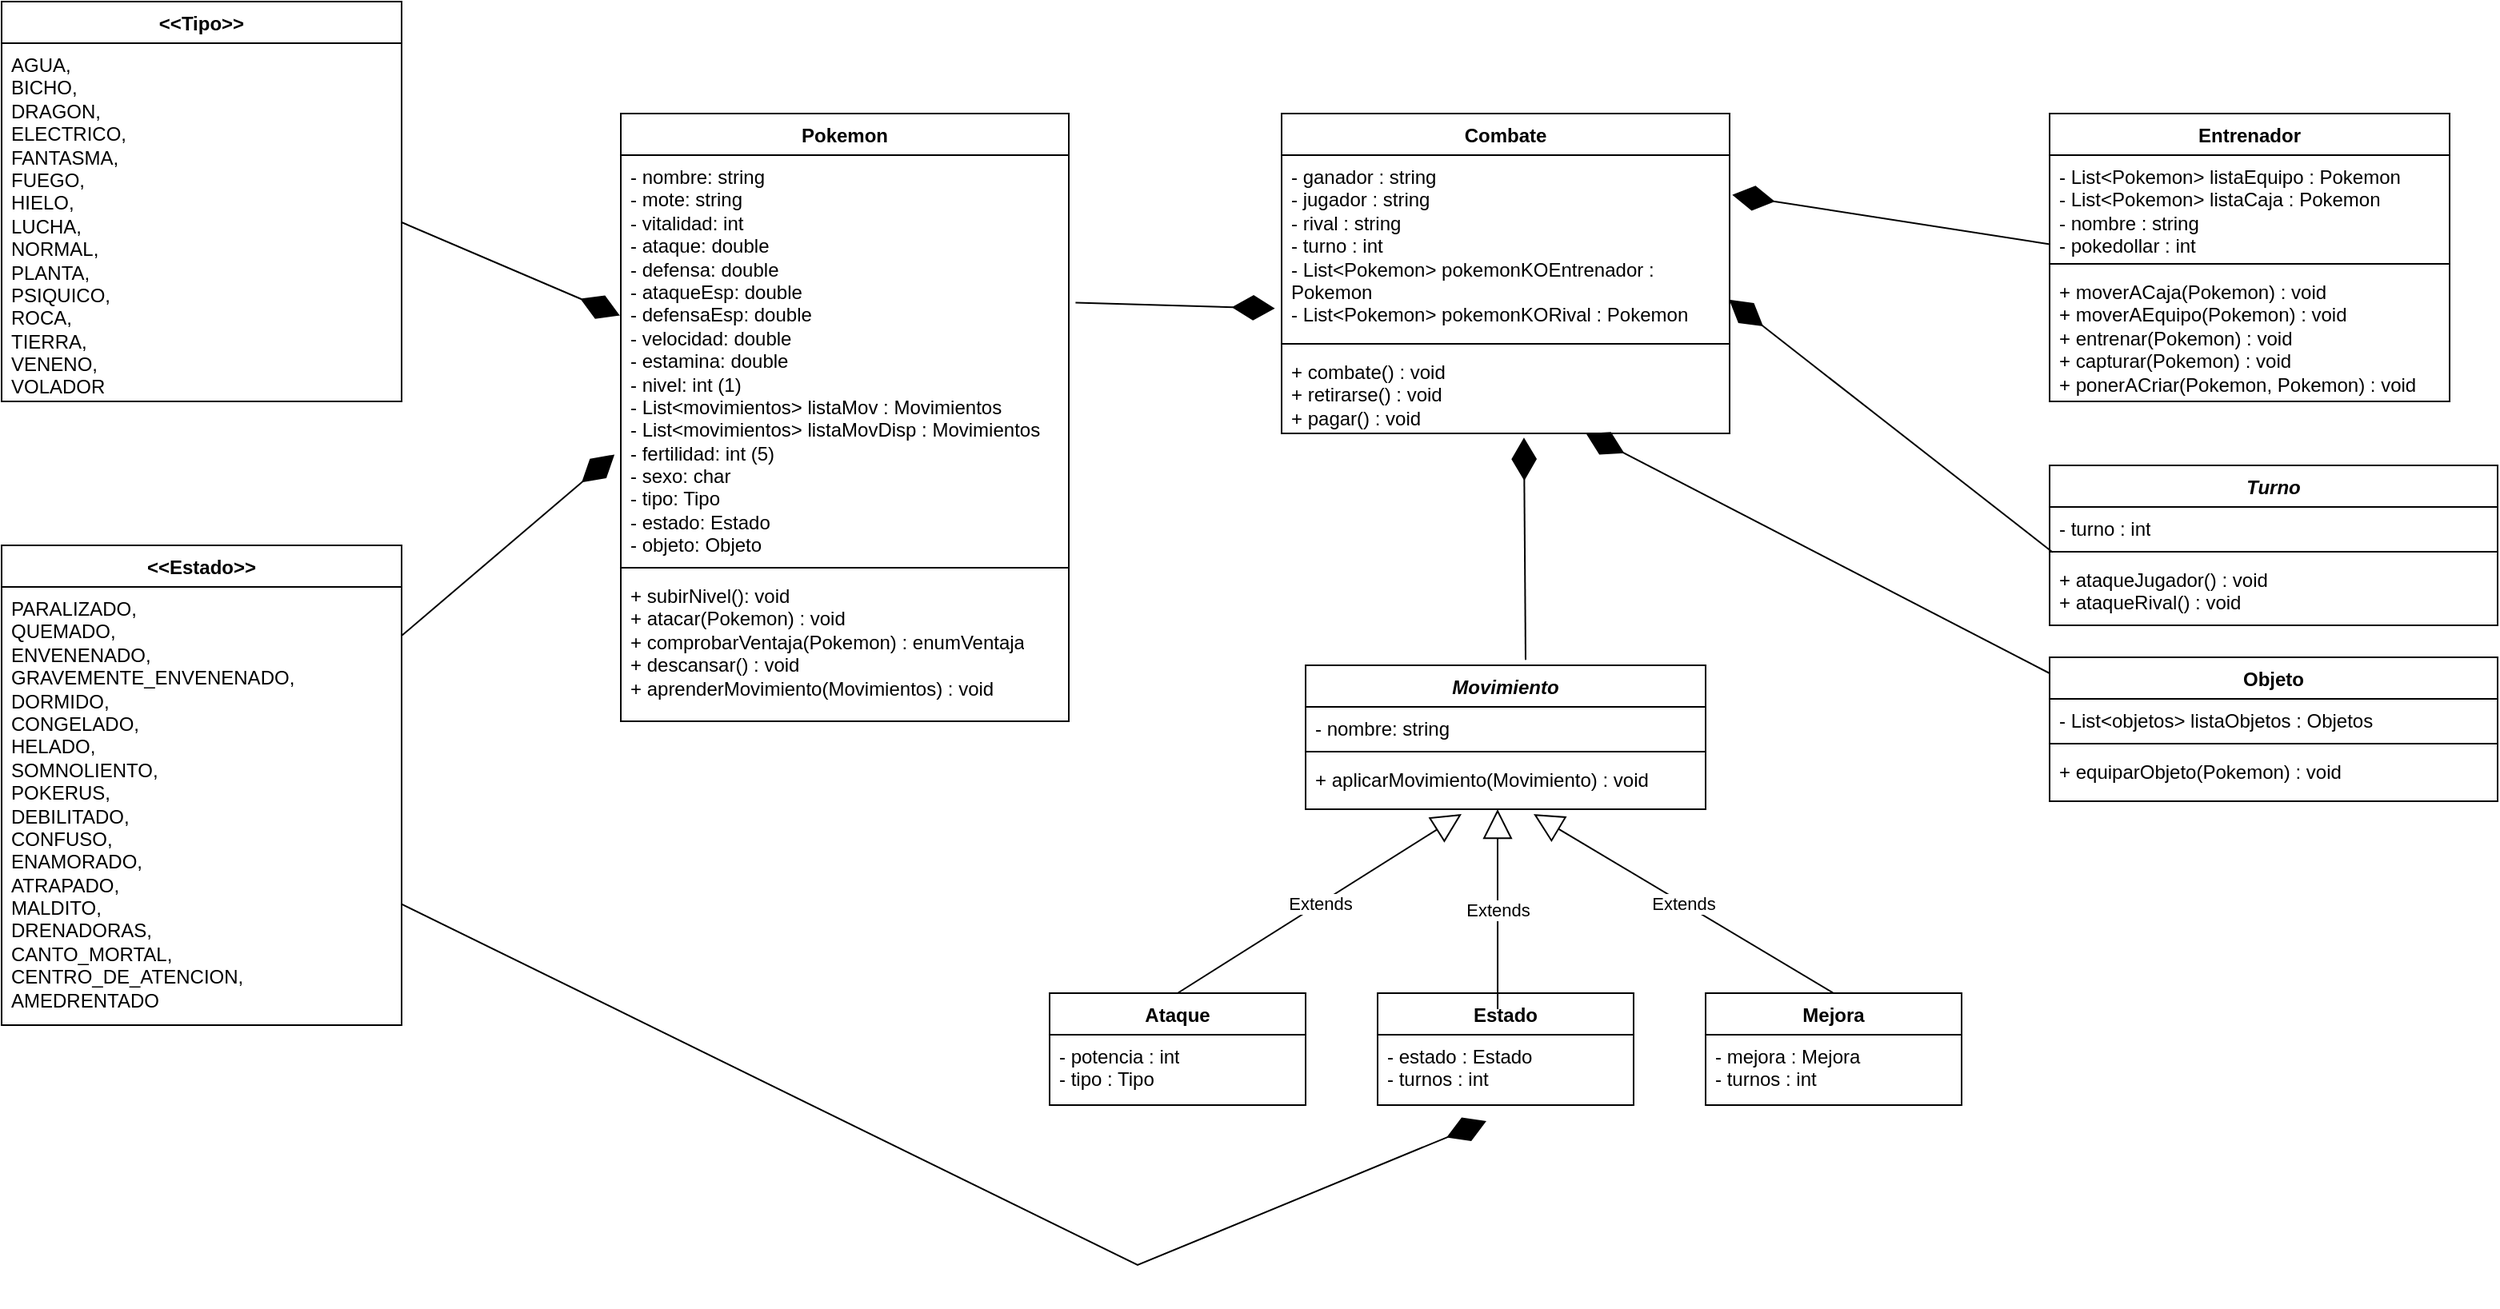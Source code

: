 <mxfile version="21.0.6" type="device"><diagram id="C5RBs43oDa-KdzZeNtuy" name="Page-1"><mxGraphModel dx="1687" dy="899" grid="1" gridSize="10" guides="1" tooltips="1" connect="1" arrows="1" fold="1" page="1" pageScale="1" pageWidth="827" pageHeight="1169" math="0" shadow="0"><root><mxCell id="WIyWlLk6GJQsqaUBKTNV-0"/><mxCell id="WIyWlLk6GJQsqaUBKTNV-1" parent="WIyWlLk6GJQsqaUBKTNV-0"/><mxCell id="QvBeN_qO8WXSaazlUXZV-1" value="Pokemon" style="swimlane;fontStyle=1;align=center;verticalAlign=top;childLayout=stackLayout;horizontal=1;startSize=26;horizontalStack=0;resizeParent=1;resizeParentMax=0;resizeLast=0;collapsible=1;marginBottom=0;whiteSpace=wrap;html=1;" parent="WIyWlLk6GJQsqaUBKTNV-1" vertex="1"><mxGeometry x="827" y="240" width="280" height="380" as="geometry"/></mxCell><mxCell id="QvBeN_qO8WXSaazlUXZV-2" value="- nombre: string&lt;br&gt;- mote: string&lt;br&gt;- vitalidad: int&lt;br&gt;- ataque: double&lt;br&gt;- defensa: double&lt;br&gt;- ataqueEsp: double&lt;br&gt;- defensaEsp: double&lt;br&gt;- velocidad: double&lt;br&gt;- estamina: double&lt;br&gt;- nivel: int (1)&lt;br&gt;- List&amp;lt;movimientos&amp;gt; listaMov : Movimientos&lt;br&gt;- List&amp;lt;movimientos&amp;gt; listaMovDisp : Movimientos&lt;br&gt;- fertilidad: int (5)&lt;br&gt;- sexo: char&lt;br&gt;- tipo: Tipo&lt;br&gt;- estado: Estado&lt;br&gt;- objeto: Objeto" style="text;strokeColor=none;fillColor=none;align=left;verticalAlign=top;spacingLeft=4;spacingRight=4;overflow=hidden;rotatable=0;points=[[0,0.5],[1,0.5]];portConstraint=eastwest;whiteSpace=wrap;html=1;" parent="QvBeN_qO8WXSaazlUXZV-1" vertex="1"><mxGeometry y="26" width="280" height="254" as="geometry"/></mxCell><mxCell id="QvBeN_qO8WXSaazlUXZV-3" value="" style="line;strokeWidth=1;fillColor=none;align=left;verticalAlign=middle;spacingTop=-1;spacingLeft=3;spacingRight=3;rotatable=0;labelPosition=right;points=[];portConstraint=eastwest;strokeColor=inherit;" parent="QvBeN_qO8WXSaazlUXZV-1" vertex="1"><mxGeometry y="280" width="280" height="8" as="geometry"/></mxCell><mxCell id="QvBeN_qO8WXSaazlUXZV-4" value="+ subirNivel(): void&lt;br&gt;+ atacar(Pokemon) : void&lt;br&gt;+ comprobarVentaja(Pokemon) : enumVentaja&lt;br&gt;+ descansar() : void&lt;br&gt;+ aprenderMovimiento(Movimientos) : void&lt;br&gt;" style="text;strokeColor=none;fillColor=none;align=left;verticalAlign=top;spacingLeft=4;spacingRight=4;overflow=hidden;rotatable=0;points=[[0,0.5],[1,0.5]];portConstraint=eastwest;whiteSpace=wrap;html=1;" parent="QvBeN_qO8WXSaazlUXZV-1" vertex="1"><mxGeometry y="288" width="280" height="92" as="geometry"/></mxCell><mxCell id="QvBeN_qO8WXSaazlUXZV-13" value="&amp;lt;&amp;lt;Tipo&amp;gt;&amp;gt;" style="swimlane;fontStyle=1;align=center;verticalAlign=top;childLayout=stackLayout;horizontal=1;startSize=26;horizontalStack=0;resizeParent=1;resizeParentMax=0;resizeLast=0;collapsible=1;marginBottom=0;whiteSpace=wrap;html=1;" parent="WIyWlLk6GJQsqaUBKTNV-1" vertex="1"><mxGeometry x="440" y="170" width="250" height="250" as="geometry"/></mxCell><mxCell id="QvBeN_qO8WXSaazlUXZV-14" value="AGUA,&lt;br&gt;BICHO,&lt;br&gt;DRAGON,&lt;br&gt;ELECTRICO,&lt;br&gt;FANTASMA,&lt;br&gt;FUEGO,&lt;br&gt;HIELO,&lt;br&gt;LUCHA,&lt;br&gt;NORMAL,&lt;br&gt;PLANTA,&lt;br&gt;PSIQUICO,&lt;br&gt;ROCA,&lt;br&gt;TIERRA,&lt;br&gt;VENENO,&lt;br&gt;VOLADOR" style="text;strokeColor=none;fillColor=none;align=left;verticalAlign=top;spacingLeft=4;spacingRight=4;overflow=hidden;rotatable=0;points=[[0,0.5],[1,0.5]];portConstraint=eastwest;whiteSpace=wrap;html=1;" parent="QvBeN_qO8WXSaazlUXZV-13" vertex="1"><mxGeometry y="26" width="250" height="224" as="geometry"/></mxCell><mxCell id="rVt8zMm5VR1ON82zzewx-0" value="Entrenador" style="swimlane;fontStyle=1;align=center;verticalAlign=top;childLayout=stackLayout;horizontal=1;startSize=26;horizontalStack=0;resizeParent=1;resizeParentMax=0;resizeLast=0;collapsible=1;marginBottom=0;whiteSpace=wrap;html=1;" parent="WIyWlLk6GJQsqaUBKTNV-1" vertex="1"><mxGeometry x="1720" y="240" width="250" height="180" as="geometry"/></mxCell><mxCell id="rVt8zMm5VR1ON82zzewx-1" value="- List&amp;lt;Pokemon&amp;gt; listaEquipo : Pokemon&lt;br&gt;- List&amp;lt;Pokemon&amp;gt; listaCaja : Pokemon&lt;br&gt;- nombre : string&lt;br&gt;- pokedollar : int" style="text;strokeColor=none;fillColor=none;align=left;verticalAlign=top;spacingLeft=4;spacingRight=4;overflow=hidden;rotatable=0;points=[[0,0.5],[1,0.5]];portConstraint=eastwest;whiteSpace=wrap;html=1;" parent="rVt8zMm5VR1ON82zzewx-0" vertex="1"><mxGeometry y="26" width="250" height="64" as="geometry"/></mxCell><mxCell id="rVt8zMm5VR1ON82zzewx-2" value="" style="line;strokeWidth=1;fillColor=none;align=left;verticalAlign=middle;spacingTop=-1;spacingLeft=3;spacingRight=3;rotatable=0;labelPosition=right;points=[];portConstraint=eastwest;strokeColor=inherit;" parent="rVt8zMm5VR1ON82zzewx-0" vertex="1"><mxGeometry y="90" width="250" height="8" as="geometry"/></mxCell><mxCell id="rVt8zMm5VR1ON82zzewx-3" value="+ moverACaja(Pokemon) : void&lt;br&gt;+ moverAEquipo(Pokemon) : void&lt;br&gt;+ entrenar(Pokemon) : void&lt;br&gt;+ capturar(Pokemon) : void&lt;br&gt;+ ponerACriar(Pokemon, Pokemon) : void&lt;br&gt;" style="text;strokeColor=none;fillColor=none;align=left;verticalAlign=top;spacingLeft=4;spacingRight=4;overflow=hidden;rotatable=0;points=[[0,0.5],[1,0.5]];portConstraint=eastwest;whiteSpace=wrap;html=1;" parent="rVt8zMm5VR1ON82zzewx-0" vertex="1"><mxGeometry y="98" width="250" height="82" as="geometry"/></mxCell><mxCell id="rVt8zMm5VR1ON82zzewx-8" value="Ataque" style="swimlane;fontStyle=1;align=center;verticalAlign=top;childLayout=stackLayout;horizontal=1;startSize=26;horizontalStack=0;resizeParent=1;resizeParentMax=0;resizeLast=0;collapsible=1;marginBottom=0;whiteSpace=wrap;html=1;" parent="WIyWlLk6GJQsqaUBKTNV-1" vertex="1"><mxGeometry x="1095" y="790" width="160" height="70" as="geometry"/></mxCell><mxCell id="rVt8zMm5VR1ON82zzewx-9" value="- potencia : int&lt;br&gt;- tipo : Tipo&lt;br&gt;" style="text;strokeColor=none;fillColor=none;align=left;verticalAlign=top;spacingLeft=4;spacingRight=4;overflow=hidden;rotatable=0;points=[[0,0.5],[1,0.5]];portConstraint=eastwest;whiteSpace=wrap;html=1;" parent="rVt8zMm5VR1ON82zzewx-8" vertex="1"><mxGeometry y="26" width="160" height="44" as="geometry"/></mxCell><mxCell id="rVt8zMm5VR1ON82zzewx-10" value="Estado" style="swimlane;fontStyle=1;align=center;verticalAlign=top;childLayout=stackLayout;horizontal=1;startSize=26;horizontalStack=0;resizeParent=1;resizeParentMax=0;resizeLast=0;collapsible=1;marginBottom=0;whiteSpace=wrap;html=1;" parent="WIyWlLk6GJQsqaUBKTNV-1" vertex="1"><mxGeometry x="1300" y="790" width="160" height="70" as="geometry"/></mxCell><mxCell id="rVt8zMm5VR1ON82zzewx-11" value="- estado : Estado&lt;br&gt;- turnos : int" style="text;strokeColor=none;fillColor=none;align=left;verticalAlign=top;spacingLeft=4;spacingRight=4;overflow=hidden;rotatable=0;points=[[0,0.5],[1,0.5]];portConstraint=eastwest;whiteSpace=wrap;html=1;" parent="rVt8zMm5VR1ON82zzewx-10" vertex="1"><mxGeometry y="26" width="160" height="44" as="geometry"/></mxCell><mxCell id="rVt8zMm5VR1ON82zzewx-12" value="Mejora" style="swimlane;fontStyle=1;align=center;verticalAlign=top;childLayout=stackLayout;horizontal=1;startSize=26;horizontalStack=0;resizeParent=1;resizeParentMax=0;resizeLast=0;collapsible=1;marginBottom=0;whiteSpace=wrap;html=1;" parent="WIyWlLk6GJQsqaUBKTNV-1" vertex="1"><mxGeometry x="1505" y="790" width="160" height="70" as="geometry"/></mxCell><mxCell id="rVt8zMm5VR1ON82zzewx-13" value="- mejora : Mejora&lt;br&gt;- turnos : int" style="text;strokeColor=none;fillColor=none;align=left;verticalAlign=top;spacingLeft=4;spacingRight=4;overflow=hidden;rotatable=0;points=[[0,0.5],[1,0.5]];portConstraint=eastwest;whiteSpace=wrap;html=1;" parent="rVt8zMm5VR1ON82zzewx-12" vertex="1"><mxGeometry y="26" width="160" height="44" as="geometry"/></mxCell><mxCell id="rVt8zMm5VR1ON82zzewx-14" value="&lt;i style=&quot;border-color: var(--border-color);&quot;&gt;Movimiento&lt;/i&gt;" style="swimlane;fontStyle=1;align=center;verticalAlign=top;childLayout=stackLayout;horizontal=1;startSize=26;horizontalStack=0;resizeParent=1;resizeParentMax=0;resizeLast=0;collapsible=1;marginBottom=0;whiteSpace=wrap;html=1;" parent="WIyWlLk6GJQsqaUBKTNV-1" vertex="1"><mxGeometry x="1255" y="585" width="250" height="90" as="geometry"/></mxCell><mxCell id="rVt8zMm5VR1ON82zzewx-15" value="- nombre: string" style="text;strokeColor=none;fillColor=none;align=left;verticalAlign=top;spacingLeft=4;spacingRight=4;overflow=hidden;rotatable=0;points=[[0,0.5],[1,0.5]];portConstraint=eastwest;whiteSpace=wrap;html=1;" parent="rVt8zMm5VR1ON82zzewx-14" vertex="1"><mxGeometry y="26" width="250" height="24" as="geometry"/></mxCell><mxCell id="rVt8zMm5VR1ON82zzewx-16" value="" style="line;strokeWidth=1;fillColor=none;align=left;verticalAlign=middle;spacingTop=-1;spacingLeft=3;spacingRight=3;rotatable=0;labelPosition=right;points=[];portConstraint=eastwest;strokeColor=inherit;" parent="rVt8zMm5VR1ON82zzewx-14" vertex="1"><mxGeometry y="50" width="250" height="8" as="geometry"/></mxCell><mxCell id="rVt8zMm5VR1ON82zzewx-17" value="+ aplicarMovimiento(Movimiento) : void" style="text;strokeColor=none;fillColor=none;align=left;verticalAlign=top;spacingLeft=4;spacingRight=4;overflow=hidden;rotatable=0;points=[[0,0.5],[1,0.5]];portConstraint=eastwest;whiteSpace=wrap;html=1;" parent="rVt8zMm5VR1ON82zzewx-14" vertex="1"><mxGeometry y="58" width="250" height="32" as="geometry"/></mxCell><mxCell id="rVt8zMm5VR1ON82zzewx-18" value="&amp;lt;&amp;lt;Estado&amp;gt;&amp;gt;" style="swimlane;fontStyle=1;align=center;verticalAlign=top;childLayout=stackLayout;horizontal=1;startSize=26;horizontalStack=0;resizeParent=1;resizeParentMax=0;resizeLast=0;collapsible=1;marginBottom=0;whiteSpace=wrap;html=1;" parent="WIyWlLk6GJQsqaUBKTNV-1" vertex="1"><mxGeometry x="440" y="510" width="250" height="300" as="geometry"><mxRectangle x="300" y="580" width="110" height="30" as="alternateBounds"/></mxGeometry></mxCell><mxCell id="rVt8zMm5VR1ON82zzewx-19" value="PARALIZADO,&lt;br&gt;QUEMADO,&lt;br&gt;ENVENENADO,&lt;br&gt;GRAVEMENTE_ENVENENADO,&lt;br&gt;DORMIDO,&lt;br&gt;CONGELADO,&lt;br&gt;HELADO,&lt;br&gt;SOMNOLIENTO,&lt;br&gt;POKERUS,&lt;br&gt;DEBILITADO,&lt;br&gt;CONFUSO,&lt;br&gt;ENAMORADO,&lt;br&gt;ATRAPADO,&lt;br&gt;MALDITO,&lt;br&gt;DRENADORAS,&lt;br&gt;CANTO_MORTAL,&lt;br&gt;CENTRO_DE_ATENCION,&lt;br&gt;AMEDRENTADO" style="text;strokeColor=none;fillColor=none;align=left;verticalAlign=top;spacingLeft=4;spacingRight=4;overflow=hidden;rotatable=0;points=[[0,0.5],[1,0.5]];portConstraint=eastwest;whiteSpace=wrap;html=1;" parent="rVt8zMm5VR1ON82zzewx-18" vertex="1"><mxGeometry y="26" width="250" height="274" as="geometry"/></mxCell><mxCell id="rVt8zMm5VR1ON82zzewx-20" value="Combate" style="swimlane;fontStyle=1;align=center;verticalAlign=top;childLayout=stackLayout;horizontal=1;startSize=26;horizontalStack=0;resizeParent=1;resizeParentMax=0;resizeLast=0;collapsible=1;marginBottom=0;whiteSpace=wrap;html=1;" parent="WIyWlLk6GJQsqaUBKTNV-1" vertex="1"><mxGeometry x="1240" y="240" width="280" height="200" as="geometry"/></mxCell><mxCell id="rVt8zMm5VR1ON82zzewx-21" value="- ganador : string&lt;br&gt;- jugador : string&lt;br&gt;- rival : string&lt;br&gt;- turno : int&lt;br&gt;- List&amp;lt;Pokemon&amp;gt; pokemonKOEntrenador : Pokemon&lt;br&gt;- List&amp;lt;Pokemon&amp;gt; pokemonKORival : Pokemon&lt;br&gt;" style="text;strokeColor=none;fillColor=none;align=left;verticalAlign=top;spacingLeft=4;spacingRight=4;overflow=hidden;rotatable=0;points=[[0,0.5],[1,0.5]];portConstraint=eastwest;whiteSpace=wrap;html=1;" parent="rVt8zMm5VR1ON82zzewx-20" vertex="1"><mxGeometry y="26" width="280" height="114" as="geometry"/></mxCell><mxCell id="rVt8zMm5VR1ON82zzewx-22" value="" style="line;strokeWidth=1;fillColor=none;align=left;verticalAlign=middle;spacingTop=-1;spacingLeft=3;spacingRight=3;rotatable=0;labelPosition=right;points=[];portConstraint=eastwest;strokeColor=inherit;" parent="rVt8zMm5VR1ON82zzewx-20" vertex="1"><mxGeometry y="140" width="280" height="8" as="geometry"/></mxCell><mxCell id="rVt8zMm5VR1ON82zzewx-23" value="+ combate() : void&lt;br&gt;+ retirarse() : void&lt;br&gt;+ pagar() : void" style="text;strokeColor=none;fillColor=none;align=left;verticalAlign=top;spacingLeft=4;spacingRight=4;overflow=hidden;rotatable=0;points=[[0,0.5],[1,0.5]];portConstraint=eastwest;whiteSpace=wrap;html=1;" parent="rVt8zMm5VR1ON82zzewx-20" vertex="1"><mxGeometry y="148" width="280" height="52" as="geometry"/></mxCell><mxCell id="rVt8zMm5VR1ON82zzewx-24" value="&lt;i&gt;Turno&lt;/i&gt;" style="swimlane;fontStyle=1;align=center;verticalAlign=top;childLayout=stackLayout;horizontal=1;startSize=26;horizontalStack=0;resizeParent=1;resizeParentMax=0;resizeLast=0;collapsible=1;marginBottom=0;whiteSpace=wrap;html=1;" parent="WIyWlLk6GJQsqaUBKTNV-1" vertex="1"><mxGeometry x="1720" y="460" width="280" height="100" as="geometry"/></mxCell><mxCell id="rVt8zMm5VR1ON82zzewx-25" value="- turno : int" style="text;strokeColor=none;fillColor=none;align=left;verticalAlign=top;spacingLeft=4;spacingRight=4;overflow=hidden;rotatable=0;points=[[0,0.5],[1,0.5]];portConstraint=eastwest;whiteSpace=wrap;html=1;" parent="rVt8zMm5VR1ON82zzewx-24" vertex="1"><mxGeometry y="26" width="280" height="24" as="geometry"/></mxCell><mxCell id="rVt8zMm5VR1ON82zzewx-26" value="" style="line;strokeWidth=1;fillColor=none;align=left;verticalAlign=middle;spacingTop=-1;spacingLeft=3;spacingRight=3;rotatable=0;labelPosition=right;points=[];portConstraint=eastwest;strokeColor=inherit;" parent="rVt8zMm5VR1ON82zzewx-24" vertex="1"><mxGeometry y="50" width="280" height="8" as="geometry"/></mxCell><mxCell id="rVt8zMm5VR1ON82zzewx-27" value="+ ataqueJugador() : void&lt;br&gt;+ ataqueRival() : void&lt;br&gt;" style="text;strokeColor=none;fillColor=none;align=left;verticalAlign=top;spacingLeft=4;spacingRight=4;overflow=hidden;rotatable=0;points=[[0,0.5],[1,0.5]];portConstraint=eastwest;whiteSpace=wrap;html=1;" parent="rVt8zMm5VR1ON82zzewx-24" vertex="1"><mxGeometry y="58" width="280" height="42" as="geometry"/></mxCell><mxCell id="rVt8zMm5VR1ON82zzewx-28" value="Objeto" style="swimlane;fontStyle=1;align=center;verticalAlign=top;childLayout=stackLayout;horizontal=1;startSize=26;horizontalStack=0;resizeParent=1;resizeParentMax=0;resizeLast=0;collapsible=1;marginBottom=0;whiteSpace=wrap;html=1;" parent="WIyWlLk6GJQsqaUBKTNV-1" vertex="1"><mxGeometry x="1720" y="580" width="280" height="90" as="geometry"/></mxCell><mxCell id="rVt8zMm5VR1ON82zzewx-29" value="- List&amp;lt;objetos&amp;gt; listaObjetos : Objetos" style="text;strokeColor=none;fillColor=none;align=left;verticalAlign=top;spacingLeft=4;spacingRight=4;overflow=hidden;rotatable=0;points=[[0,0.5],[1,0.5]];portConstraint=eastwest;whiteSpace=wrap;html=1;" parent="rVt8zMm5VR1ON82zzewx-28" vertex="1"><mxGeometry y="26" width="280" height="24" as="geometry"/></mxCell><mxCell id="rVt8zMm5VR1ON82zzewx-30" value="" style="line;strokeWidth=1;fillColor=none;align=left;verticalAlign=middle;spacingTop=-1;spacingLeft=3;spacingRight=3;rotatable=0;labelPosition=right;points=[];portConstraint=eastwest;strokeColor=inherit;" parent="rVt8zMm5VR1ON82zzewx-28" vertex="1"><mxGeometry y="50" width="280" height="8" as="geometry"/></mxCell><mxCell id="rVt8zMm5VR1ON82zzewx-31" value="+ equiparObjeto(Pokemon) : void" style="text;strokeColor=none;fillColor=none;align=left;verticalAlign=top;spacingLeft=4;spacingRight=4;overflow=hidden;rotatable=0;points=[[0,0.5],[1,0.5]];portConstraint=eastwest;whiteSpace=wrap;html=1;" parent="rVt8zMm5VR1ON82zzewx-28" vertex="1"><mxGeometry y="58" width="280" height="32" as="geometry"/></mxCell><mxCell id="ORfpR-wZeVdL2UiBJnuW-1" value="" style="endArrow=diamondThin;endFill=1;endSize=24;html=1;rounded=0;entryX=-0.014;entryY=0.737;entryDx=0;entryDy=0;entryPerimeter=0;" parent="WIyWlLk6GJQsqaUBKTNV-1" source="rVt8zMm5VR1ON82zzewx-19" target="QvBeN_qO8WXSaazlUXZV-2" edge="1"><mxGeometry width="160" relative="1" as="geometry"><mxPoint x="1480" y="570" as="sourcePoint"/><mxPoint x="1640" y="570" as="targetPoint"/></mxGeometry></mxCell><mxCell id="ORfpR-wZeVdL2UiBJnuW-2" value="" style="endArrow=diamondThin;endFill=1;endSize=24;html=1;rounded=0;entryX=-0.002;entryY=0.395;entryDx=0;entryDy=0;entryPerimeter=0;exitX=1;exitY=0.5;exitDx=0;exitDy=0;" parent="WIyWlLk6GJQsqaUBKTNV-1" source="QvBeN_qO8WXSaazlUXZV-14" target="QvBeN_qO8WXSaazlUXZV-2" edge="1"><mxGeometry width="160" relative="1" as="geometry"><mxPoint x="860" y="720" as="sourcePoint"/><mxPoint x="1020" y="720" as="targetPoint"/></mxGeometry></mxCell><mxCell id="ORfpR-wZeVdL2UiBJnuW-3" value="Extends" style="endArrow=block;endSize=16;endFill=0;html=1;rounded=0;exitX=0.5;exitY=0;exitDx=0;exitDy=0;entryX=0.57;entryY=1.094;entryDx=0;entryDy=0;entryPerimeter=0;" parent="WIyWlLk6GJQsqaUBKTNV-1" source="rVt8zMm5VR1ON82zzewx-12" edge="1" target="rVt8zMm5VR1ON82zzewx-17"><mxGeometry width="160" relative="1" as="geometry"><mxPoint x="1547" y="1025" as="sourcePoint"/><mxPoint x="1392" y="660" as="targetPoint"/></mxGeometry></mxCell><mxCell id="ORfpR-wZeVdL2UiBJnuW-4" value="Extends" style="endArrow=block;endSize=16;endFill=0;html=1;rounded=0;entryX=0.39;entryY=1.094;entryDx=0;entryDy=0;entryPerimeter=0;exitX=0.5;exitY=0;exitDx=0;exitDy=0;" parent="WIyWlLk6GJQsqaUBKTNV-1" source="rVt8zMm5VR1ON82zzewx-8" target="rVt8zMm5VR1ON82zzewx-17" edge="1"><mxGeometry width="160" relative="1" as="geometry"><mxPoint x="1412" y="810" as="sourcePoint"/><mxPoint x="1414" y="685" as="targetPoint"/></mxGeometry></mxCell><mxCell id="ORfpR-wZeVdL2UiBJnuW-5" value="Extends" style="endArrow=block;endSize=16;endFill=0;html=1;rounded=0;exitX=0.469;exitY=0.143;exitDx=0;exitDy=0;exitPerimeter=0;entryX=0.48;entryY=1;entryDx=0;entryDy=0;entryPerimeter=0;" parent="WIyWlLk6GJQsqaUBKTNV-1" source="rVt8zMm5VR1ON82zzewx-10" edge="1" target="rVt8zMm5VR1ON82zzewx-17"><mxGeometry width="160" relative="1" as="geometry"><mxPoint x="1422" y="820" as="sourcePoint"/><mxPoint x="1387" y="660" as="targetPoint"/></mxGeometry></mxCell><mxCell id="ORfpR-wZeVdL2UiBJnuW-6" value="" style="endArrow=diamondThin;endFill=1;endSize=24;html=1;rounded=0;entryX=0.541;entryY=1.05;entryDx=0;entryDy=0;entryPerimeter=0;exitX=0.55;exitY=-0.038;exitDx=0;exitDy=0;exitPerimeter=0;" parent="WIyWlLk6GJQsqaUBKTNV-1" source="rVt8zMm5VR1ON82zzewx-14" target="rVt8zMm5VR1ON82zzewx-23" edge="1"><mxGeometry width="160" relative="1" as="geometry"><mxPoint x="598" y="578" as="sourcePoint"/><mxPoint x="833" y="463" as="targetPoint"/></mxGeometry></mxCell><mxCell id="ORfpR-wZeVdL2UiBJnuW-7" value="" style="endArrow=diamondThin;endFill=1;endSize=24;html=1;rounded=0;entryX=1.006;entryY=0.218;entryDx=0;entryDy=0;entryPerimeter=0;exitX=0.001;exitY=0.871;exitDx=0;exitDy=0;exitPerimeter=0;" parent="WIyWlLk6GJQsqaUBKTNV-1" source="rVt8zMm5VR1ON82zzewx-1" target="rVt8zMm5VR1ON82zzewx-21" edge="1"><mxGeometry width="160" relative="1" as="geometry"><mxPoint x="1373" y="707" as="sourcePoint"/><mxPoint x="1371" y="635" as="targetPoint"/></mxGeometry></mxCell><mxCell id="ORfpR-wZeVdL2UiBJnuW-8" value="" style="endArrow=diamondThin;endFill=1;endSize=24;html=1;rounded=0;entryX=0.999;entryY=0.793;entryDx=0;entryDy=0;entryPerimeter=0;exitX=0.007;exitY=-0.086;exitDx=0;exitDy=0;exitPerimeter=0;" parent="WIyWlLk6GJQsqaUBKTNV-1" edge="1" target="rVt8zMm5VR1ON82zzewx-21" source="rVt8zMm5VR1ON82zzewx-27"><mxGeometry width="160" relative="1" as="geometry"><mxPoint x="1717" y="514" as="sourcePoint"/><mxPoint x="1490" y="514" as="targetPoint"/></mxGeometry></mxCell><mxCell id="ORfpR-wZeVdL2UiBJnuW-9" value="" style="endArrow=diamondThin;endFill=1;endSize=24;html=1;rounded=0;exitX=0.001;exitY=0.871;exitDx=0;exitDy=0;exitPerimeter=0;" parent="WIyWlLk6GJQsqaUBKTNV-1" edge="1" target="rVt8zMm5VR1ON82zzewx-23"><mxGeometry width="160" relative="1" as="geometry"><mxPoint x="1720" y="590" as="sourcePoint"/><mxPoint x="1493" y="590" as="targetPoint"/></mxGeometry></mxCell><mxCell id="ORfpR-wZeVdL2UiBJnuW-10" value="" style="endArrow=diamondThin;endFill=1;endSize=24;html=1;rounded=0;exitX=1.015;exitY=0.363;exitDx=0;exitDy=0;exitPerimeter=0;entryX=-0.015;entryY=0.841;entryDx=0;entryDy=0;entryPerimeter=0;" parent="WIyWlLk6GJQsqaUBKTNV-1" source="QvBeN_qO8WXSaazlUXZV-2" edge="1" target="rVt8zMm5VR1ON82zzewx-21"><mxGeometry width="160" relative="1" as="geometry"><mxPoint x="1750" y="352" as="sourcePoint"/><mxPoint x="1210" y="360" as="targetPoint"/></mxGeometry></mxCell><mxCell id="7si8kFJ6QVeAVYLpgXxo-0" value="" style="endArrow=diamondThin;endFill=1;endSize=24;html=1;rounded=0;entryX=0.425;entryY=1.227;entryDx=0;entryDy=0;entryPerimeter=0;" edge="1" parent="WIyWlLk6GJQsqaUBKTNV-1" source="rVt8zMm5VR1ON82zzewx-19" target="rVt8zMm5VR1ON82zzewx-11"><mxGeometry width="160" relative="1" as="geometry"><mxPoint x="590" y="611" as="sourcePoint"/><mxPoint x="1390" y="790" as="targetPoint"/><Array as="points"><mxPoint x="1150" y="960"/></Array></mxGeometry></mxCell></root></mxGraphModel></diagram></mxfile>